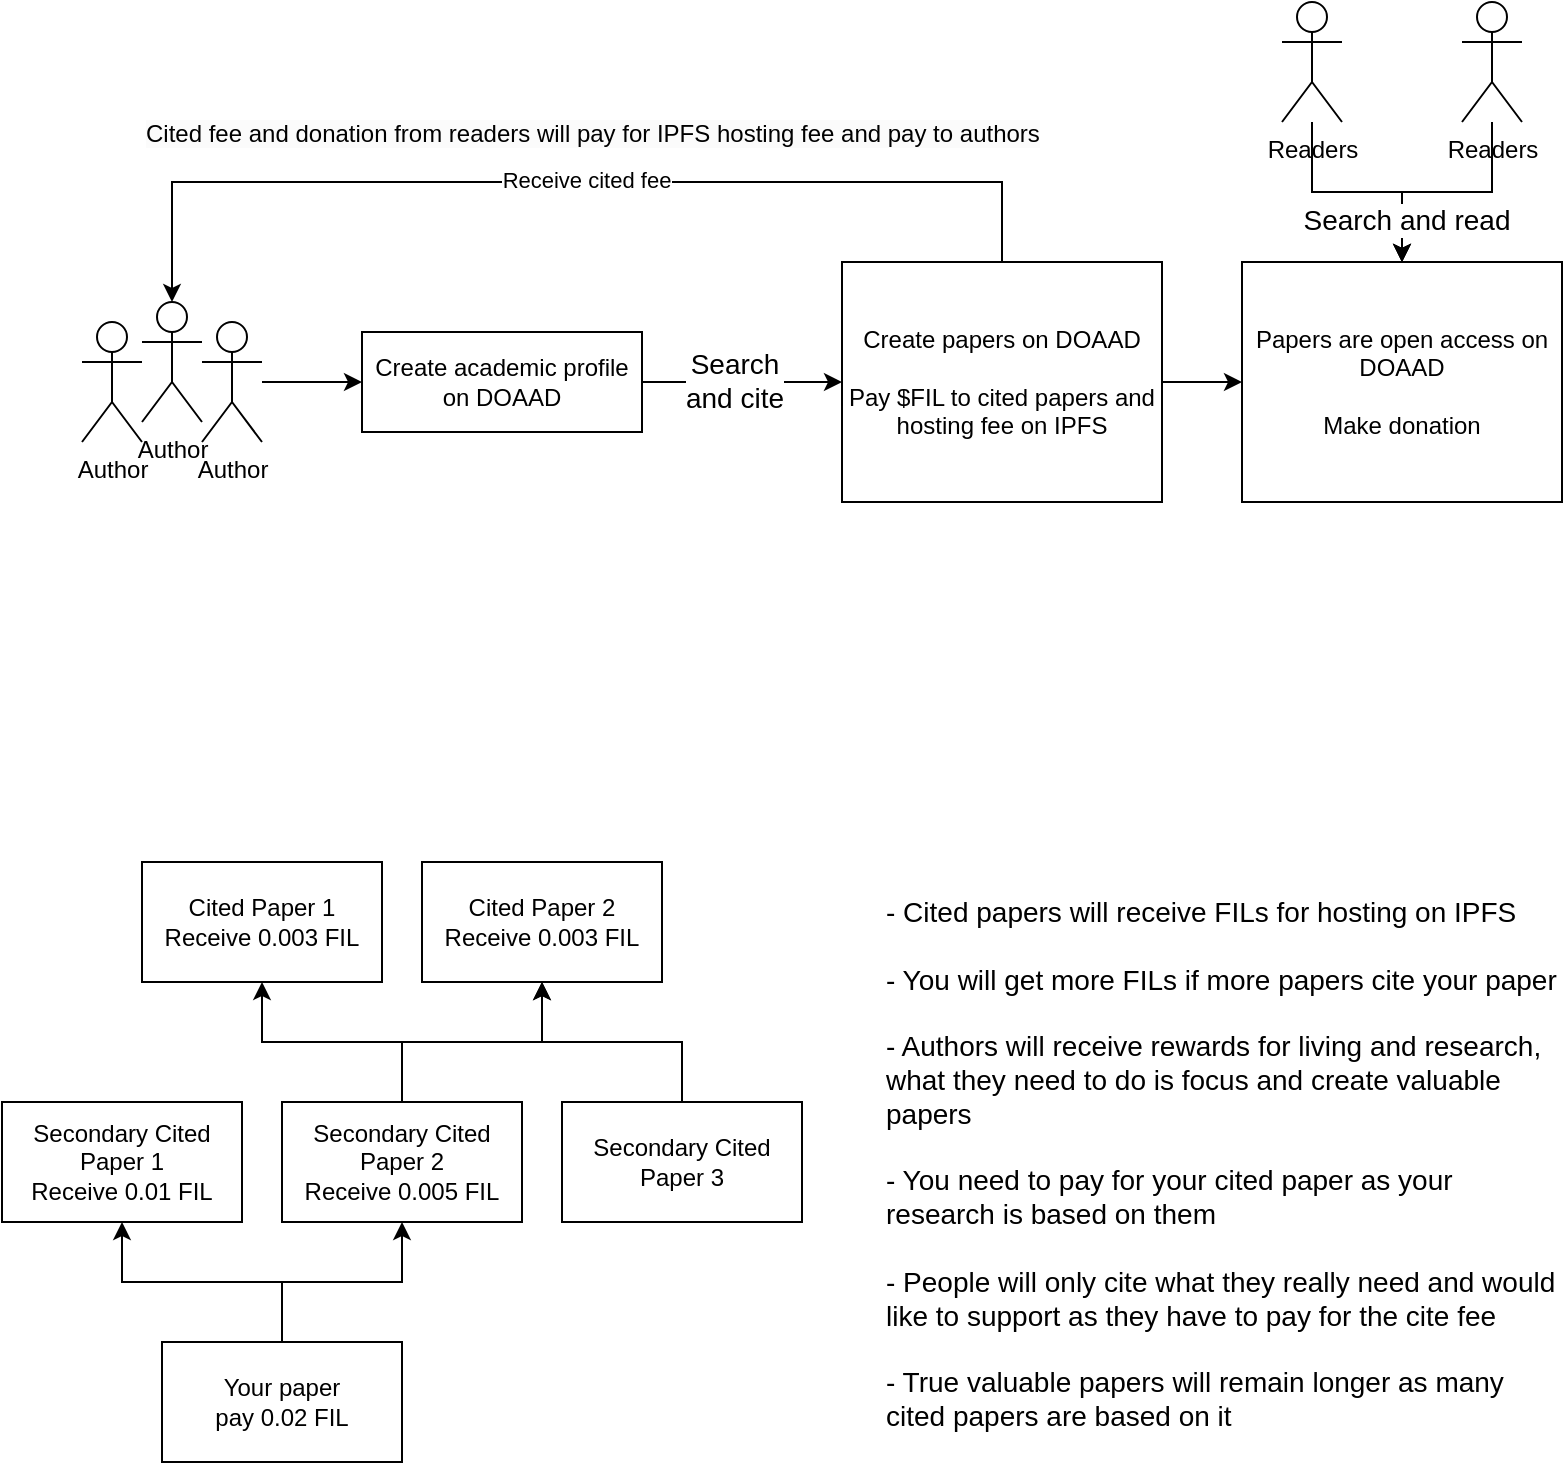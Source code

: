 <mxfile version="20.8.16" type="device"><diagram name="Page-1" id="z0fBtARWApUcZRcIJjdJ"><mxGraphModel dx="1017" dy="922" grid="1" gridSize="10" guides="1" tooltips="1" connect="1" arrows="1" fold="1" page="1" pageScale="1" pageWidth="850" pageHeight="1100" math="0" shadow="0"><root><mxCell id="0"/><mxCell id="1" parent="0"/><mxCell id="By2VYSU7zvh3S2Dd6SRm-10" style="edgeStyle=orthogonalEdgeStyle;rounded=0;orthogonalLoop=1;jettySize=auto;html=1;" edge="1" parent="1" source="By2VYSU7zvh3S2Dd6SRm-2" target="By2VYSU7zvh3S2Dd6SRm-8"><mxGeometry relative="1" as="geometry"/></mxCell><mxCell id="By2VYSU7zvh3S2Dd6SRm-12" style="edgeStyle=orthogonalEdgeStyle;rounded=0;orthogonalLoop=1;jettySize=auto;html=1;entryX=0.5;entryY=0;entryDx=0;entryDy=0;entryPerimeter=0;" edge="1" parent="1" source="By2VYSU7zvh3S2Dd6SRm-7" target="By2VYSU7zvh3S2Dd6SRm-1"><mxGeometry relative="1" as="geometry"><Array as="points"><mxPoint x="530" y="310"/><mxPoint x="115" y="310"/></Array></mxGeometry></mxCell><mxCell id="By2VYSU7zvh3S2Dd6SRm-13" value="Receive cited fee" style="edgeLabel;html=1;align=center;verticalAlign=middle;resizable=0;points=[];" vertex="1" connectable="0" parent="By2VYSU7zvh3S2Dd6SRm-12"><mxGeometry x="-0.035" y="-1" relative="1" as="geometry"><mxPoint as="offset"/></mxGeometry></mxCell><mxCell id="By2VYSU7zvh3S2Dd6SRm-17" value="" style="edgeStyle=orthogonalEdgeStyle;rounded=0;orthogonalLoop=1;jettySize=auto;html=1;" edge="1" parent="1" source="By2VYSU7zvh3S2Dd6SRm-7" target="By2VYSU7zvh3S2Dd6SRm-16"><mxGeometry relative="1" as="geometry"/></mxCell><mxCell id="By2VYSU7zvh3S2Dd6SRm-7" value="Create papers on DOAAD&lt;br&gt;&lt;br&gt;Pay $FIL to cited papers and hosting fee on IPFS" style="rounded=0;whiteSpace=wrap;html=1;" vertex="1" parent="1"><mxGeometry x="450" y="350" width="160" height="120" as="geometry"/></mxCell><mxCell id="By2VYSU7zvh3S2Dd6SRm-9" style="edgeStyle=orthogonalEdgeStyle;rounded=0;orthogonalLoop=1;jettySize=auto;html=1;entryX=0;entryY=0.5;entryDx=0;entryDy=0;exitX=1;exitY=0.5;exitDx=0;exitDy=0;" edge="1" parent="1" source="By2VYSU7zvh3S2Dd6SRm-8" target="By2VYSU7zvh3S2Dd6SRm-7"><mxGeometry relative="1" as="geometry"><mxPoint x="390" y="410" as="sourcePoint"/></mxGeometry></mxCell><mxCell id="By2VYSU7zvh3S2Dd6SRm-46" value="Search&lt;br&gt;and cite" style="edgeLabel;html=1;align=center;verticalAlign=middle;resizable=0;points=[];fontSize=14;" vertex="1" connectable="0" parent="By2VYSU7zvh3S2Dd6SRm-9"><mxGeometry x="-0.094" y="1" relative="1" as="geometry"><mxPoint as="offset"/></mxGeometry></mxCell><mxCell id="By2VYSU7zvh3S2Dd6SRm-8" value="Create academic profile on DOAAD" style="rounded=0;whiteSpace=wrap;html=1;" vertex="1" parent="1"><mxGeometry x="210" y="385" width="140" height="50" as="geometry"/></mxCell><mxCell id="By2VYSU7zvh3S2Dd6SRm-11" value="" style="group" vertex="1" connectable="0" parent="1"><mxGeometry x="70" y="370" width="90" height="70" as="geometry"/></mxCell><mxCell id="By2VYSU7zvh3S2Dd6SRm-1" value="Author" style="shape=umlActor;verticalLabelPosition=bottom;verticalAlign=top;html=1;outlineConnect=0;" vertex="1" parent="By2VYSU7zvh3S2Dd6SRm-11"><mxGeometry x="30" width="30" height="60" as="geometry"/></mxCell><mxCell id="By2VYSU7zvh3S2Dd6SRm-2" value="Author" style="shape=umlActor;verticalLabelPosition=bottom;verticalAlign=top;html=1;outlineConnect=0;" vertex="1" parent="By2VYSU7zvh3S2Dd6SRm-11"><mxGeometry x="60" y="10" width="30" height="60" as="geometry"/></mxCell><mxCell id="By2VYSU7zvh3S2Dd6SRm-3" value="Author" style="shape=umlActor;verticalLabelPosition=bottom;verticalAlign=top;html=1;outlineConnect=0;" vertex="1" parent="By2VYSU7zvh3S2Dd6SRm-11"><mxGeometry y="10" width="30" height="60" as="geometry"/></mxCell><mxCell id="By2VYSU7zvh3S2Dd6SRm-16" value="Papers are open access on DOAAD&lt;br&gt;&lt;br&gt;Make donation" style="rounded=0;whiteSpace=wrap;html=1;" vertex="1" parent="1"><mxGeometry x="650" y="350" width="160" height="120" as="geometry"/></mxCell><mxCell id="By2VYSU7zvh3S2Dd6SRm-19" value="" style="edgeStyle=orthogonalEdgeStyle;rounded=0;orthogonalLoop=1;jettySize=auto;html=1;" edge="1" parent="1" source="By2VYSU7zvh3S2Dd6SRm-18" target="By2VYSU7zvh3S2Dd6SRm-16"><mxGeometry relative="1" as="geometry"/></mxCell><mxCell id="By2VYSU7zvh3S2Dd6SRm-21" value="" style="edgeStyle=orthogonalEdgeStyle;rounded=0;orthogonalLoop=1;jettySize=auto;html=1;" edge="1" parent="1" source="By2VYSU7zvh3S2Dd6SRm-18" target="By2VYSU7zvh3S2Dd6SRm-16"><mxGeometry relative="1" as="geometry"/></mxCell><mxCell id="By2VYSU7zvh3S2Dd6SRm-18" value="Readers" style="shape=umlActor;verticalLabelPosition=bottom;verticalAlign=top;html=1;outlineConnect=0;" vertex="1" parent="1"><mxGeometry x="670" y="220" width="30" height="60" as="geometry"/></mxCell><mxCell id="By2VYSU7zvh3S2Dd6SRm-23" value="" style="edgeStyle=orthogonalEdgeStyle;rounded=0;orthogonalLoop=1;jettySize=auto;html=1;" edge="1" parent="1" source="By2VYSU7zvh3S2Dd6SRm-22" target="By2VYSU7zvh3S2Dd6SRm-16"><mxGeometry relative="1" as="geometry"/></mxCell><mxCell id="By2VYSU7zvh3S2Dd6SRm-45" value="Search and read" style="edgeLabel;html=1;align=center;verticalAlign=middle;resizable=0;points=[];fontSize=14;" vertex="1" connectable="0" parent="By2VYSU7zvh3S2Dd6SRm-23"><mxGeometry x="0.635" y="2" relative="1" as="geometry"><mxPoint as="offset"/></mxGeometry></mxCell><mxCell id="By2VYSU7zvh3S2Dd6SRm-22" value="Readers" style="shape=umlActor;verticalLabelPosition=bottom;verticalAlign=top;html=1;outlineConnect=0;" vertex="1" parent="1"><mxGeometry x="760" y="220" width="30" height="60" as="geometry"/></mxCell><mxCell id="By2VYSU7zvh3S2Dd6SRm-40" value="&lt;div&gt;- Cited papers will receive FILs for hosting on IPFS&lt;/div&gt;&lt;div&gt;&lt;br&gt;&lt;/div&gt;&lt;div&gt;- You will get more FILs if more papers cite your paper&lt;/div&gt;&lt;div&gt;&lt;br&gt;&lt;/div&gt;&lt;div&gt;- Authors will receive rewards for living and research, what they need to do is focus and create valuable papers&lt;/div&gt;&lt;div&gt;&lt;br&gt;&lt;/div&gt;&lt;div&gt;- You need to pay for your cited paper as your research is based on them&lt;/div&gt;&lt;div&gt;&lt;br&gt;&lt;/div&gt;&lt;div&gt;- People will only cite what they really need and would like to support as they have to pay for the cite fee&lt;/div&gt;&lt;div&gt;&lt;br&gt;&lt;/div&gt;&lt;div&gt;- True valuable papers will remain longer as many cited papers are based on it&lt;/div&gt;&lt;div&gt;&lt;br&gt;&lt;/div&gt;" style="text;html=1;strokeColor=none;fillColor=none;align=left;verticalAlign=top;whiteSpace=wrap;rounded=0;fontSize=14;spacingTop=0;" vertex="1" parent="1"><mxGeometry x="470" y="660" width="340" height="290" as="geometry"/></mxCell><mxCell id="By2VYSU7zvh3S2Dd6SRm-47" value="&lt;meta charset=&quot;utf-8&quot;&gt;&lt;span style=&quot;color: rgb(0, 0, 0); font-family: Helvetica; font-size: 12px; font-style: normal; font-variant-ligatures: normal; font-variant-caps: normal; font-weight: 400; letter-spacing: normal; orphans: 2; text-align: center; text-indent: 0px; text-transform: none; widows: 2; word-spacing: 0px; -webkit-text-stroke-width: 0px; background-color: rgb(251, 251, 251); text-decoration-thickness: initial; text-decoration-style: initial; text-decoration-color: initial; float: none; display: inline !important;&quot;&gt;Cited fee and donation from readers will pay for IPFS hosting fee and pay to authors&lt;/span&gt;" style="text;whiteSpace=wrap;html=1;fontSize=14;" vertex="1" parent="1"><mxGeometry x="100" y="270" width="480" height="40" as="geometry"/></mxCell><mxCell id="By2VYSU7zvh3S2Dd6SRm-49" value="" style="group" vertex="1" connectable="0" parent="1"><mxGeometry x="30" y="650" width="400" height="300" as="geometry"/></mxCell><mxCell id="By2VYSU7zvh3S2Dd6SRm-26" value="Cited Paper 2&lt;br&gt;Receive 0.003 FIL" style="rounded=0;whiteSpace=wrap;html=1;" vertex="1" parent="By2VYSU7zvh3S2Dd6SRm-49"><mxGeometry x="210" width="120" height="60" as="geometry"/></mxCell><mxCell id="By2VYSU7zvh3S2Dd6SRm-31" style="edgeStyle=orthogonalEdgeStyle;rounded=0;orthogonalLoop=1;jettySize=auto;html=1;entryX=0.5;entryY=1;entryDx=0;entryDy=0;" edge="1" parent="By2VYSU7zvh3S2Dd6SRm-49" source="By2VYSU7zvh3S2Dd6SRm-27" target="By2VYSU7zvh3S2Dd6SRm-26"><mxGeometry relative="1" as="geometry"/></mxCell><mxCell id="By2VYSU7zvh3S2Dd6SRm-27" value="Secondary Cited Paper 2&lt;br&gt;Receive 0.005 FIL" style="rounded=0;whiteSpace=wrap;html=1;" vertex="1" parent="By2VYSU7zvh3S2Dd6SRm-49"><mxGeometry x="140" y="120" width="120" height="60" as="geometry"/></mxCell><mxCell id="By2VYSU7zvh3S2Dd6SRm-32" style="edgeStyle=orthogonalEdgeStyle;rounded=0;orthogonalLoop=1;jettySize=auto;html=1;" edge="1" parent="By2VYSU7zvh3S2Dd6SRm-49" source="By2VYSU7zvh3S2Dd6SRm-28" target="By2VYSU7zvh3S2Dd6SRm-26"><mxGeometry relative="1" as="geometry"/></mxCell><mxCell id="By2VYSU7zvh3S2Dd6SRm-28" value="Secondary Cited Paper 3" style="rounded=0;whiteSpace=wrap;html=1;" vertex="1" parent="By2VYSU7zvh3S2Dd6SRm-49"><mxGeometry x="280" y="120" width="120" height="60" as="geometry"/></mxCell><mxCell id="By2VYSU7zvh3S2Dd6SRm-30" style="edgeStyle=orthogonalEdgeStyle;rounded=0;orthogonalLoop=1;jettySize=auto;html=1;" edge="1" parent="By2VYSU7zvh3S2Dd6SRm-49" source="By2VYSU7zvh3S2Dd6SRm-29" target="By2VYSU7zvh3S2Dd6SRm-27"><mxGeometry relative="1" as="geometry"/></mxCell><mxCell id="By2VYSU7zvh3S2Dd6SRm-29" value="Your paper&lt;br&gt;pay 0.02 FIL" style="rounded=0;whiteSpace=wrap;html=1;" vertex="1" parent="By2VYSU7zvh3S2Dd6SRm-49"><mxGeometry x="80" y="240" width="120" height="60" as="geometry"/></mxCell><mxCell id="By2VYSU7zvh3S2Dd6SRm-33" value="Cited Paper 1&lt;br&gt;Receive 0.003 FIL" style="rounded=0;whiteSpace=wrap;html=1;" vertex="1" parent="By2VYSU7zvh3S2Dd6SRm-49"><mxGeometry x="70" width="120" height="60" as="geometry"/></mxCell><mxCell id="By2VYSU7zvh3S2Dd6SRm-34" style="edgeStyle=orthogonalEdgeStyle;rounded=0;orthogonalLoop=1;jettySize=auto;html=1;" edge="1" parent="By2VYSU7zvh3S2Dd6SRm-49" source="By2VYSU7zvh3S2Dd6SRm-27" target="By2VYSU7zvh3S2Dd6SRm-33"><mxGeometry relative="1" as="geometry"/></mxCell><mxCell id="By2VYSU7zvh3S2Dd6SRm-35" value="Secondary Cited Paper 1&lt;br&gt;Receive 0.01 FIL" style="rounded=0;whiteSpace=wrap;html=1;" vertex="1" parent="By2VYSU7zvh3S2Dd6SRm-49"><mxGeometry y="120" width="120" height="60" as="geometry"/></mxCell><mxCell id="By2VYSU7zvh3S2Dd6SRm-36" style="edgeStyle=orthogonalEdgeStyle;rounded=0;orthogonalLoop=1;jettySize=auto;html=1;entryX=0.5;entryY=1;entryDx=0;entryDy=0;" edge="1" parent="By2VYSU7zvh3S2Dd6SRm-49" source="By2VYSU7zvh3S2Dd6SRm-29" target="By2VYSU7zvh3S2Dd6SRm-35"><mxGeometry relative="1" as="geometry"/></mxCell></root></mxGraphModel></diagram></mxfile>